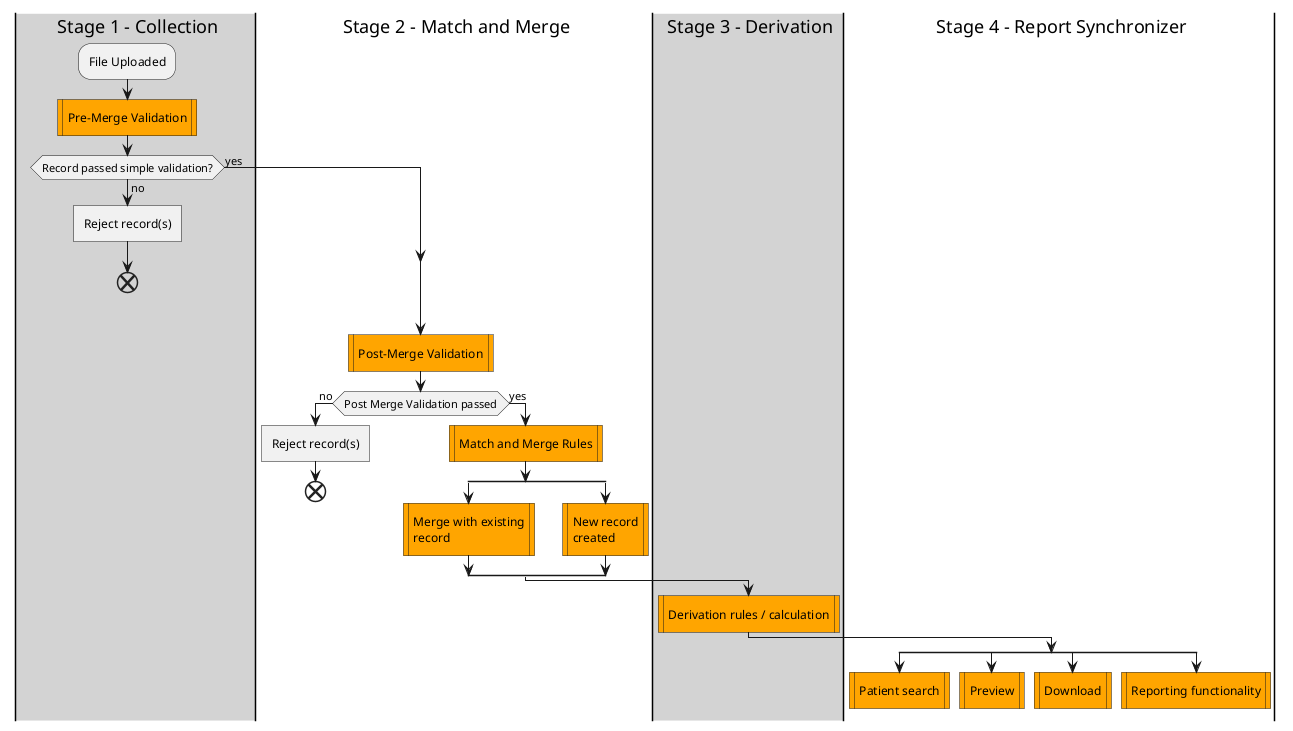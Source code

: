 @startuml
|#LightGray|S1| Stage 1 - Collection
|#White|S2| Stage 2 - Match and Merge
|#LightGray|S3| Stage 3 - Derivation
|#White|S4| Stage 4 - Report Synchronizer
|S1|
:File Uploaded;
#Orange:Pre-Merge Validation|
if (Record passed simple validation?) then (no)
  :Reject record(s)] 
  end 
else (yes)
|S2|
endif  
#Orange:Post-Merge Validation|
if (Post Merge Validation passed) then (no)
  :Reject record(s)] 
  end 
else (yes)
  #Orange:Match and Merge Rules|
  split
   #Orange:Merge with existing\nrecord|
  split again
   #Orange:New record\ncreated|
  end split
endif
|S3|
#Orange:Derivation rules / calculation|
|S4|
split
  #Orange:Patient search|
  detach
split again
  #Orange:Preview|
  detach  
split again
  #Orange:Download| 
  detach  
split again
  #Orange:Reporting functionality| 
  detach    
end split
@enduml
